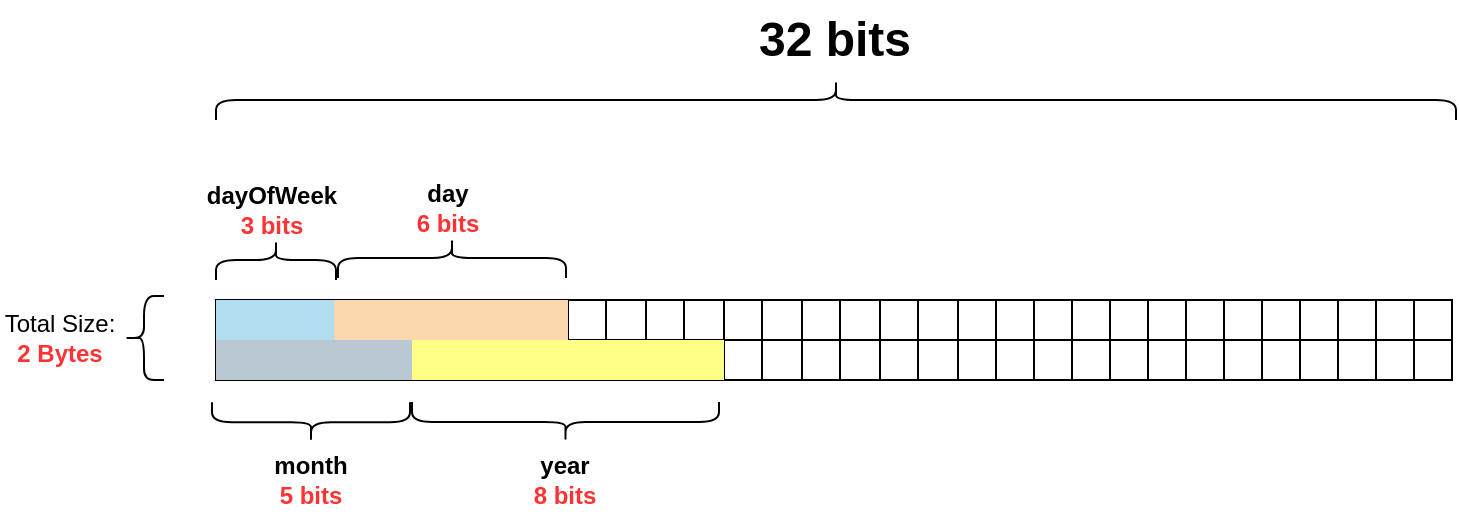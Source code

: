 <mxfile version="17.4.5" type="github"><diagram id="3uomoXqBH-K4rhFxKTGe" name="第 1 页"><mxGraphModel dx="1420" dy="762" grid="1" gridSize="10" guides="1" tooltips="1" connect="1" arrows="1" fold="1" page="1" pageScale="1" pageWidth="2336" pageHeight="1654" background="#ffffff" math="0" shadow="0"><root><mxCell id="0"/><mxCell id="1" parent="0"/><mxCell id="uhlEMfOdJGONnmKPizmF-1" value="" style="shape=table;startSize=0;container=1;collapsible=0;childLayout=tableLayout;" parent="1" vertex="1"><mxGeometry x="120" y="370" width="618" height="40" as="geometry"/></mxCell><mxCell id="uhlEMfOdJGONnmKPizmF-2" value="" style="shape=tableRow;horizontal=0;startSize=0;swimlaneHead=0;swimlaneBody=0;top=0;left=0;bottom=0;right=0;collapsible=0;dropTarget=0;fillColor=none;points=[[0,0.5],[1,0.5]];portConstraint=eastwest;" parent="uhlEMfOdJGONnmKPizmF-1" vertex="1"><mxGeometry width="618" height="20" as="geometry"/></mxCell><mxCell id="uhlEMfOdJGONnmKPizmF-3" value="" style="shape=partialRectangle;html=1;whiteSpace=wrap;connectable=0;overflow=hidden;fillColor=#b1ddf0;top=0;left=0;bottom=0;right=0;pointerEvents=1;strokeColor=#10739e;" parent="uhlEMfOdJGONnmKPizmF-2" vertex="1"><mxGeometry width="20" height="20" as="geometry"><mxRectangle width="20" height="20" as="alternateBounds"/></mxGeometry></mxCell><mxCell id="uhlEMfOdJGONnmKPizmF-4" value="" style="shape=partialRectangle;html=1;whiteSpace=wrap;connectable=0;overflow=hidden;fillColor=#b1ddf0;top=0;left=0;bottom=0;right=0;pointerEvents=1;strokeColor=#10739e;" parent="uhlEMfOdJGONnmKPizmF-2" vertex="1"><mxGeometry x="20" width="19" height="20" as="geometry"><mxRectangle width="19" height="20" as="alternateBounds"/></mxGeometry></mxCell><mxCell id="uhlEMfOdJGONnmKPizmF-5" value="" style="shape=partialRectangle;html=1;whiteSpace=wrap;connectable=0;overflow=hidden;fillColor=#b1ddf0;top=0;left=0;bottom=0;right=0;pointerEvents=1;strokeColor=#10739e;" parent="uhlEMfOdJGONnmKPizmF-2" vertex="1"><mxGeometry x="39" width="20" height="20" as="geometry"><mxRectangle width="20" height="20" as="alternateBounds"/></mxGeometry></mxCell><mxCell id="uhlEMfOdJGONnmKPizmF-6" value="" style="shape=partialRectangle;html=1;whiteSpace=wrap;connectable=0;overflow=hidden;fillColor=#fad7ac;top=0;left=0;bottom=0;right=0;pointerEvents=1;strokeColor=#b46504;" parent="uhlEMfOdJGONnmKPizmF-2" vertex="1"><mxGeometry x="59" width="19" height="20" as="geometry"><mxRectangle width="19" height="20" as="alternateBounds"/></mxGeometry></mxCell><mxCell id="uhlEMfOdJGONnmKPizmF-7" value="" style="shape=partialRectangle;html=1;whiteSpace=wrap;connectable=0;overflow=hidden;fillColor=#fad7ac;top=0;left=0;bottom=0;right=0;pointerEvents=1;strokeColor=#b46504;" parent="uhlEMfOdJGONnmKPizmF-2" vertex="1"><mxGeometry x="78" width="20" height="20" as="geometry"><mxRectangle width="20" height="20" as="alternateBounds"/></mxGeometry></mxCell><mxCell id="uhlEMfOdJGONnmKPizmF-8" value="" style="shape=partialRectangle;html=1;whiteSpace=wrap;connectable=0;overflow=hidden;fillColor=#fad7ac;top=0;left=0;bottom=0;right=0;pointerEvents=1;strokeColor=#b46504;" parent="uhlEMfOdJGONnmKPizmF-2" vertex="1"><mxGeometry x="98" width="19" height="20" as="geometry"><mxRectangle width="19" height="20" as="alternateBounds"/></mxGeometry></mxCell><mxCell id="uhlEMfOdJGONnmKPizmF-9" value="" style="shape=partialRectangle;html=1;whiteSpace=wrap;connectable=0;overflow=hidden;fillColor=#fad7ac;top=0;left=0;bottom=0;right=0;pointerEvents=1;strokeColor=#b46504;" parent="uhlEMfOdJGONnmKPizmF-2" vertex="1"><mxGeometry x="117" width="20" height="20" as="geometry"><mxRectangle width="20" height="20" as="alternateBounds"/></mxGeometry></mxCell><mxCell id="uhlEMfOdJGONnmKPizmF-10" value="" style="shape=partialRectangle;html=1;whiteSpace=wrap;connectable=0;overflow=hidden;fillColor=#fad7ac;top=0;left=0;bottom=0;right=0;pointerEvents=1;strokeColor=#b46504;" parent="uhlEMfOdJGONnmKPizmF-2" vertex="1"><mxGeometry x="137" width="19" height="20" as="geometry"><mxRectangle width="19" height="20" as="alternateBounds"/></mxGeometry></mxCell><mxCell id="uhlEMfOdJGONnmKPizmF-11" value="" style="shape=partialRectangle;html=1;whiteSpace=wrap;connectable=0;overflow=hidden;fillColor=#fad7ac;top=0;left=0;bottom=0;right=0;pointerEvents=1;strokeColor=#b46504;" parent="uhlEMfOdJGONnmKPizmF-2" vertex="1"><mxGeometry x="156" width="20" height="20" as="geometry"><mxRectangle width="20" height="20" as="alternateBounds"/></mxGeometry></mxCell><mxCell id="uhlEMfOdJGONnmKPizmF-12" value="" style="shape=partialRectangle;html=1;whiteSpace=wrap;connectable=0;overflow=hidden;fillColor=none;top=0;left=0;bottom=0;right=0;pointerEvents=1;" parent="uhlEMfOdJGONnmKPizmF-2" vertex="1"><mxGeometry x="176" width="19" height="20" as="geometry"><mxRectangle width="19" height="20" as="alternateBounds"/></mxGeometry></mxCell><mxCell id="uhlEMfOdJGONnmKPizmF-13" value="" style="shape=partialRectangle;html=1;whiteSpace=wrap;connectable=0;overflow=hidden;fillColor=none;top=0;left=0;bottom=0;right=0;pointerEvents=1;" parent="uhlEMfOdJGONnmKPizmF-2" vertex="1"><mxGeometry x="195" width="20" height="20" as="geometry"><mxRectangle width="20" height="20" as="alternateBounds"/></mxGeometry></mxCell><mxCell id="uhlEMfOdJGONnmKPizmF-14" value="" style="shape=partialRectangle;html=1;whiteSpace=wrap;connectable=0;overflow=hidden;fillColor=none;top=0;left=0;bottom=0;right=0;pointerEvents=1;" parent="uhlEMfOdJGONnmKPizmF-2" vertex="1"><mxGeometry x="215" width="19" height="20" as="geometry"><mxRectangle width="19" height="20" as="alternateBounds"/></mxGeometry></mxCell><mxCell id="uhlEMfOdJGONnmKPizmF-15" value="" style="shape=partialRectangle;html=1;whiteSpace=wrap;connectable=0;overflow=hidden;fillColor=none;top=0;left=0;bottom=0;right=0;pointerEvents=1;" parent="uhlEMfOdJGONnmKPizmF-2" vertex="1"><mxGeometry x="234" width="20" height="20" as="geometry"><mxRectangle width="20" height="20" as="alternateBounds"/></mxGeometry></mxCell><mxCell id="uhlEMfOdJGONnmKPizmF-16" value="" style="shape=partialRectangle;html=1;whiteSpace=wrap;connectable=0;overflow=hidden;fillColor=none;top=0;left=0;bottom=0;right=0;pointerEvents=1;" parent="uhlEMfOdJGONnmKPizmF-2" vertex="1"><mxGeometry x="254" width="19" height="20" as="geometry"><mxRectangle width="19" height="20" as="alternateBounds"/></mxGeometry></mxCell><mxCell id="uhlEMfOdJGONnmKPizmF-17" value="" style="shape=partialRectangle;html=1;whiteSpace=wrap;connectable=0;overflow=hidden;fillColor=none;top=0;left=0;bottom=0;right=0;pointerEvents=1;" parent="uhlEMfOdJGONnmKPizmF-2" vertex="1"><mxGeometry x="273" width="20" height="20" as="geometry"><mxRectangle width="20" height="20" as="alternateBounds"/></mxGeometry></mxCell><mxCell id="uhlEMfOdJGONnmKPizmF-18" value="" style="shape=partialRectangle;html=1;whiteSpace=wrap;connectable=0;overflow=hidden;fillColor=none;top=0;left=0;bottom=0;right=0;pointerEvents=1;" parent="uhlEMfOdJGONnmKPizmF-2" vertex="1"><mxGeometry x="293" width="19" height="20" as="geometry"><mxRectangle width="19" height="20" as="alternateBounds"/></mxGeometry></mxCell><mxCell id="uhlEMfOdJGONnmKPizmF-19" value="" style="shape=partialRectangle;html=1;whiteSpace=wrap;connectable=0;overflow=hidden;fillColor=none;top=0;left=0;bottom=0;right=0;pointerEvents=1;" parent="uhlEMfOdJGONnmKPizmF-2" vertex="1"><mxGeometry x="312" width="20" height="20" as="geometry"><mxRectangle width="20" height="20" as="alternateBounds"/></mxGeometry></mxCell><mxCell id="uhlEMfOdJGONnmKPizmF-20" value="" style="shape=partialRectangle;html=1;whiteSpace=wrap;connectable=0;overflow=hidden;fillColor=none;top=0;left=0;bottom=0;right=0;pointerEvents=1;" parent="uhlEMfOdJGONnmKPizmF-2" vertex="1"><mxGeometry x="332" width="19" height="20" as="geometry"><mxRectangle width="19" height="20" as="alternateBounds"/></mxGeometry></mxCell><mxCell id="uhlEMfOdJGONnmKPizmF-21" value="" style="shape=partialRectangle;html=1;whiteSpace=wrap;connectable=0;overflow=hidden;fillColor=none;top=0;left=0;bottom=0;right=0;pointerEvents=1;" parent="uhlEMfOdJGONnmKPizmF-2" vertex="1"><mxGeometry x="351" width="20" height="20" as="geometry"><mxRectangle width="20" height="20" as="alternateBounds"/></mxGeometry></mxCell><mxCell id="uhlEMfOdJGONnmKPizmF-65" style="shape=partialRectangle;html=1;whiteSpace=wrap;connectable=0;overflow=hidden;fillColor=none;top=0;left=0;bottom=0;right=0;pointerEvents=1;" parent="uhlEMfOdJGONnmKPizmF-2" vertex="1"><mxGeometry x="371" width="19" height="20" as="geometry"><mxRectangle width="19" height="20" as="alternateBounds"/></mxGeometry></mxCell><mxCell id="uhlEMfOdJGONnmKPizmF-66" style="shape=partialRectangle;html=1;whiteSpace=wrap;connectable=0;overflow=hidden;fillColor=none;top=0;left=0;bottom=0;right=0;pointerEvents=1;" parent="uhlEMfOdJGONnmKPizmF-2" vertex="1"><mxGeometry x="390" width="19" height="20" as="geometry"><mxRectangle width="19" height="20" as="alternateBounds"/></mxGeometry></mxCell><mxCell id="uhlEMfOdJGONnmKPizmF-67" style="shape=partialRectangle;html=1;whiteSpace=wrap;connectable=0;overflow=hidden;fillColor=none;top=0;left=0;bottom=0;right=0;pointerEvents=1;" parent="uhlEMfOdJGONnmKPizmF-2" vertex="1"><mxGeometry x="409" width="19" height="20" as="geometry"><mxRectangle width="19" height="20" as="alternateBounds"/></mxGeometry></mxCell><mxCell id="uhlEMfOdJGONnmKPizmF-68" style="shape=partialRectangle;html=1;whiteSpace=wrap;connectable=0;overflow=hidden;fillColor=none;top=0;left=0;bottom=0;right=0;pointerEvents=1;" parent="uhlEMfOdJGONnmKPizmF-2" vertex="1"><mxGeometry x="428" width="19" height="20" as="geometry"><mxRectangle width="19" height="20" as="alternateBounds"/></mxGeometry></mxCell><mxCell id="uhlEMfOdJGONnmKPizmF-69" style="shape=partialRectangle;html=1;whiteSpace=wrap;connectable=0;overflow=hidden;fillColor=none;top=0;left=0;bottom=0;right=0;pointerEvents=1;" parent="uhlEMfOdJGONnmKPizmF-2" vertex="1"><mxGeometry x="447" width="19" height="20" as="geometry"><mxRectangle width="19" height="20" as="alternateBounds"/></mxGeometry></mxCell><mxCell id="uhlEMfOdJGONnmKPizmF-70" style="shape=partialRectangle;html=1;whiteSpace=wrap;connectable=0;overflow=hidden;fillColor=none;top=0;left=0;bottom=0;right=0;pointerEvents=1;" parent="uhlEMfOdJGONnmKPizmF-2" vertex="1"><mxGeometry x="466" width="19" height="20" as="geometry"><mxRectangle width="19" height="20" as="alternateBounds"/></mxGeometry></mxCell><mxCell id="uhlEMfOdJGONnmKPizmF-71" style="shape=partialRectangle;html=1;whiteSpace=wrap;connectable=0;overflow=hidden;fillColor=none;top=0;left=0;bottom=0;right=0;pointerEvents=1;" parent="uhlEMfOdJGONnmKPizmF-2" vertex="1"><mxGeometry x="485" width="19" height="20" as="geometry"><mxRectangle width="19" height="20" as="alternateBounds"/></mxGeometry></mxCell><mxCell id="uhlEMfOdJGONnmKPizmF-72" style="shape=partialRectangle;html=1;whiteSpace=wrap;connectable=0;overflow=hidden;fillColor=none;top=0;left=0;bottom=0;right=0;pointerEvents=1;" parent="uhlEMfOdJGONnmKPizmF-2" vertex="1"><mxGeometry x="504" width="19" height="20" as="geometry"><mxRectangle width="19" height="20" as="alternateBounds"/></mxGeometry></mxCell><mxCell id="uhlEMfOdJGONnmKPizmF-73" style="shape=partialRectangle;html=1;whiteSpace=wrap;connectable=0;overflow=hidden;fillColor=none;top=0;left=0;bottom=0;right=0;pointerEvents=1;" parent="uhlEMfOdJGONnmKPizmF-2" vertex="1"><mxGeometry x="523" width="19" height="20" as="geometry"><mxRectangle width="19" height="20" as="alternateBounds"/></mxGeometry></mxCell><mxCell id="uhlEMfOdJGONnmKPizmF-74" style="shape=partialRectangle;html=1;whiteSpace=wrap;connectable=0;overflow=hidden;fillColor=none;top=0;left=0;bottom=0;right=0;pointerEvents=1;" parent="uhlEMfOdJGONnmKPizmF-2" vertex="1"><mxGeometry x="542" width="19" height="20" as="geometry"><mxRectangle width="19" height="20" as="alternateBounds"/></mxGeometry></mxCell><mxCell id="uhlEMfOdJGONnmKPizmF-75" style="shape=partialRectangle;html=1;whiteSpace=wrap;connectable=0;overflow=hidden;fillColor=none;top=0;left=0;bottom=0;right=0;pointerEvents=1;" parent="uhlEMfOdJGONnmKPizmF-2" vertex="1"><mxGeometry x="561" width="19" height="20" as="geometry"><mxRectangle width="19" height="20" as="alternateBounds"/></mxGeometry></mxCell><mxCell id="uhlEMfOdJGONnmKPizmF-76" style="shape=partialRectangle;html=1;whiteSpace=wrap;connectable=0;overflow=hidden;fillColor=none;top=0;left=0;bottom=0;right=0;pointerEvents=1;" parent="uhlEMfOdJGONnmKPizmF-2" vertex="1"><mxGeometry x="580" width="19" height="20" as="geometry"><mxRectangle width="19" height="20" as="alternateBounds"/></mxGeometry></mxCell><mxCell id="uhlEMfOdJGONnmKPizmF-22" value="" style="shape=partialRectangle;html=1;whiteSpace=wrap;connectable=0;overflow=hidden;fillColor=none;top=0;left=0;bottom=0;right=0;pointerEvents=1;" parent="uhlEMfOdJGONnmKPizmF-2" vertex="1"><mxGeometry x="599" width="19" height="20" as="geometry"><mxRectangle width="19" height="20" as="alternateBounds"/></mxGeometry></mxCell><mxCell id="uhlEMfOdJGONnmKPizmF-77" value="" style="shape=tableRow;horizontal=0;startSize=0;swimlaneHead=0;swimlaneBody=0;top=0;left=0;bottom=0;right=0;collapsible=0;dropTarget=0;fillColor=none;points=[[0,0.5],[1,0.5]];portConstraint=eastwest;" parent="uhlEMfOdJGONnmKPizmF-1" vertex="1"><mxGeometry y="20" width="618" height="20" as="geometry"/></mxCell><mxCell id="uhlEMfOdJGONnmKPizmF-78" value="" style="shape=partialRectangle;html=1;whiteSpace=wrap;connectable=0;overflow=hidden;fillColor=#bac8d3;top=0;left=0;bottom=0;right=0;pointerEvents=1;strokeColor=#23445d;" parent="uhlEMfOdJGONnmKPizmF-77" vertex="1"><mxGeometry width="20" height="20" as="geometry"><mxRectangle width="20" height="20" as="alternateBounds"/></mxGeometry></mxCell><mxCell id="uhlEMfOdJGONnmKPizmF-79" value="" style="shape=partialRectangle;html=1;whiteSpace=wrap;connectable=0;overflow=hidden;fillColor=#bac8d3;top=0;left=0;bottom=0;right=0;pointerEvents=1;strokeColor=#23445d;" parent="uhlEMfOdJGONnmKPizmF-77" vertex="1"><mxGeometry x="20" width="19" height="20" as="geometry"><mxRectangle width="19" height="20" as="alternateBounds"/></mxGeometry></mxCell><mxCell id="uhlEMfOdJGONnmKPizmF-80" value="" style="shape=partialRectangle;html=1;whiteSpace=wrap;connectable=0;overflow=hidden;fillColor=#bac8d3;top=0;left=0;bottom=0;right=0;pointerEvents=1;strokeColor=#23445d;" parent="uhlEMfOdJGONnmKPizmF-77" vertex="1"><mxGeometry x="39" width="20" height="20" as="geometry"><mxRectangle width="20" height="20" as="alternateBounds"/></mxGeometry></mxCell><mxCell id="uhlEMfOdJGONnmKPizmF-81" value="" style="shape=partialRectangle;html=1;whiteSpace=wrap;connectable=0;overflow=hidden;fillColor=#bac8d3;top=0;left=0;bottom=0;right=0;pointerEvents=1;strokeColor=#23445d;" parent="uhlEMfOdJGONnmKPizmF-77" vertex="1"><mxGeometry x="59" width="19" height="20" as="geometry"><mxRectangle width="19" height="20" as="alternateBounds"/></mxGeometry></mxCell><mxCell id="uhlEMfOdJGONnmKPizmF-82" value="" style="shape=partialRectangle;html=1;whiteSpace=wrap;connectable=0;overflow=hidden;fillColor=#bac8d3;top=0;left=0;bottom=0;right=0;pointerEvents=1;strokeColor=#23445d;" parent="uhlEMfOdJGONnmKPizmF-77" vertex="1"><mxGeometry x="78" width="20" height="20" as="geometry"><mxRectangle width="20" height="20" as="alternateBounds"/></mxGeometry></mxCell><mxCell id="uhlEMfOdJGONnmKPizmF-83" value="" style="shape=partialRectangle;html=1;whiteSpace=wrap;connectable=0;overflow=hidden;fillColor=#ffff88;top=0;left=0;bottom=0;right=0;pointerEvents=1;strokeColor=#36393d;" parent="uhlEMfOdJGONnmKPizmF-77" vertex="1"><mxGeometry x="98" width="19" height="20" as="geometry"><mxRectangle width="19" height="20" as="alternateBounds"/></mxGeometry></mxCell><mxCell id="uhlEMfOdJGONnmKPizmF-84" value="" style="shape=partialRectangle;html=1;whiteSpace=wrap;connectable=0;overflow=hidden;fillColor=#ffff88;top=0;left=0;bottom=0;right=0;pointerEvents=1;strokeColor=#36393d;" parent="uhlEMfOdJGONnmKPizmF-77" vertex="1"><mxGeometry x="117" width="20" height="20" as="geometry"><mxRectangle width="20" height="20" as="alternateBounds"/></mxGeometry></mxCell><mxCell id="uhlEMfOdJGONnmKPizmF-85" value="" style="shape=partialRectangle;html=1;whiteSpace=wrap;connectable=0;overflow=hidden;fillColor=#ffff88;top=0;left=0;bottom=0;right=0;pointerEvents=1;strokeColor=#36393d;" parent="uhlEMfOdJGONnmKPizmF-77" vertex="1"><mxGeometry x="137" width="19" height="20" as="geometry"><mxRectangle width="19" height="20" as="alternateBounds"/></mxGeometry></mxCell><mxCell id="uhlEMfOdJGONnmKPizmF-86" value="" style="shape=partialRectangle;html=1;whiteSpace=wrap;connectable=0;overflow=hidden;fillColor=#ffff88;top=0;left=0;bottom=0;right=0;pointerEvents=1;strokeColor=#36393d;" parent="uhlEMfOdJGONnmKPizmF-77" vertex="1"><mxGeometry x="156" width="20" height="20" as="geometry"><mxRectangle width="20" height="20" as="alternateBounds"/></mxGeometry></mxCell><mxCell id="uhlEMfOdJGONnmKPizmF-87" value="" style="shape=partialRectangle;html=1;whiteSpace=wrap;connectable=0;overflow=hidden;fillColor=#ffff88;top=0;left=0;bottom=0;right=0;pointerEvents=1;strokeColor=#36393d;" parent="uhlEMfOdJGONnmKPizmF-77" vertex="1"><mxGeometry x="176" width="19" height="20" as="geometry"><mxRectangle width="19" height="20" as="alternateBounds"/></mxGeometry></mxCell><mxCell id="uhlEMfOdJGONnmKPizmF-88" value="" style="shape=partialRectangle;html=1;whiteSpace=wrap;connectable=0;overflow=hidden;fillColor=#ffff88;top=0;left=0;bottom=0;right=0;pointerEvents=1;strokeColor=#36393d;" parent="uhlEMfOdJGONnmKPizmF-77" vertex="1"><mxGeometry x="195" width="20" height="20" as="geometry"><mxRectangle width="20" height="20" as="alternateBounds"/></mxGeometry></mxCell><mxCell id="uhlEMfOdJGONnmKPizmF-89" value="" style="shape=partialRectangle;html=1;whiteSpace=wrap;connectable=0;overflow=hidden;fillColor=#ffff88;top=0;left=0;bottom=0;right=0;pointerEvents=1;strokeColor=#36393d;" parent="uhlEMfOdJGONnmKPizmF-77" vertex="1"><mxGeometry x="215" width="19" height="20" as="geometry"><mxRectangle width="19" height="20" as="alternateBounds"/></mxGeometry></mxCell><mxCell id="uhlEMfOdJGONnmKPizmF-90" value="" style="shape=partialRectangle;html=1;whiteSpace=wrap;connectable=0;overflow=hidden;fillColor=#ffff88;top=0;left=0;bottom=0;right=0;pointerEvents=1;strokeColor=#36393d;" parent="uhlEMfOdJGONnmKPizmF-77" vertex="1"><mxGeometry x="234" width="20" height="20" as="geometry"><mxRectangle width="20" height="20" as="alternateBounds"/></mxGeometry></mxCell><mxCell id="uhlEMfOdJGONnmKPizmF-91" value="" style="shape=partialRectangle;html=1;whiteSpace=wrap;connectable=0;overflow=hidden;fillColor=none;top=0;left=0;bottom=0;right=0;pointerEvents=1;" parent="uhlEMfOdJGONnmKPizmF-77" vertex="1"><mxGeometry x="254" width="19" height="20" as="geometry"><mxRectangle width="19" height="20" as="alternateBounds"/></mxGeometry></mxCell><mxCell id="uhlEMfOdJGONnmKPizmF-92" value="" style="shape=partialRectangle;html=1;whiteSpace=wrap;connectable=0;overflow=hidden;fillColor=none;top=0;left=0;bottom=0;right=0;pointerEvents=1;" parent="uhlEMfOdJGONnmKPizmF-77" vertex="1"><mxGeometry x="273" width="20" height="20" as="geometry"><mxRectangle width="20" height="20" as="alternateBounds"/></mxGeometry></mxCell><mxCell id="uhlEMfOdJGONnmKPizmF-93" value="" style="shape=partialRectangle;html=1;whiteSpace=wrap;connectable=0;overflow=hidden;fillColor=none;top=0;left=0;bottom=0;right=0;pointerEvents=1;" parent="uhlEMfOdJGONnmKPizmF-77" vertex="1"><mxGeometry x="293" width="19" height="20" as="geometry"><mxRectangle width="19" height="20" as="alternateBounds"/></mxGeometry></mxCell><mxCell id="uhlEMfOdJGONnmKPizmF-94" value="" style="shape=partialRectangle;html=1;whiteSpace=wrap;connectable=0;overflow=hidden;fillColor=none;top=0;left=0;bottom=0;right=0;pointerEvents=1;" parent="uhlEMfOdJGONnmKPizmF-77" vertex="1"><mxGeometry x="312" width="20" height="20" as="geometry"><mxRectangle width="20" height="20" as="alternateBounds"/></mxGeometry></mxCell><mxCell id="uhlEMfOdJGONnmKPizmF-95" value="" style="shape=partialRectangle;html=1;whiteSpace=wrap;connectable=0;overflow=hidden;fillColor=none;top=0;left=0;bottom=0;right=0;pointerEvents=1;" parent="uhlEMfOdJGONnmKPizmF-77" vertex="1"><mxGeometry x="332" width="19" height="20" as="geometry"><mxRectangle width="19" height="20" as="alternateBounds"/></mxGeometry></mxCell><mxCell id="uhlEMfOdJGONnmKPizmF-96" value="" style="shape=partialRectangle;html=1;whiteSpace=wrap;connectable=0;overflow=hidden;fillColor=none;top=0;left=0;bottom=0;right=0;pointerEvents=1;" parent="uhlEMfOdJGONnmKPizmF-77" vertex="1"><mxGeometry x="351" width="20" height="20" as="geometry"><mxRectangle width="20" height="20" as="alternateBounds"/></mxGeometry></mxCell><mxCell id="uhlEMfOdJGONnmKPizmF-97" style="shape=partialRectangle;html=1;whiteSpace=wrap;connectable=0;overflow=hidden;fillColor=none;top=0;left=0;bottom=0;right=0;pointerEvents=1;" parent="uhlEMfOdJGONnmKPizmF-77" vertex="1"><mxGeometry x="371" width="19" height="20" as="geometry"><mxRectangle width="19" height="20" as="alternateBounds"/></mxGeometry></mxCell><mxCell id="uhlEMfOdJGONnmKPizmF-98" style="shape=partialRectangle;html=1;whiteSpace=wrap;connectable=0;overflow=hidden;fillColor=none;top=0;left=0;bottom=0;right=0;pointerEvents=1;" parent="uhlEMfOdJGONnmKPizmF-77" vertex="1"><mxGeometry x="390" width="19" height="20" as="geometry"><mxRectangle width="19" height="20" as="alternateBounds"/></mxGeometry></mxCell><mxCell id="uhlEMfOdJGONnmKPizmF-99" style="shape=partialRectangle;html=1;whiteSpace=wrap;connectable=0;overflow=hidden;fillColor=none;top=0;left=0;bottom=0;right=0;pointerEvents=1;" parent="uhlEMfOdJGONnmKPizmF-77" vertex="1"><mxGeometry x="409" width="19" height="20" as="geometry"><mxRectangle width="19" height="20" as="alternateBounds"/></mxGeometry></mxCell><mxCell id="uhlEMfOdJGONnmKPizmF-100" style="shape=partialRectangle;html=1;whiteSpace=wrap;connectable=0;overflow=hidden;fillColor=none;top=0;left=0;bottom=0;right=0;pointerEvents=1;" parent="uhlEMfOdJGONnmKPizmF-77" vertex="1"><mxGeometry x="428" width="19" height="20" as="geometry"><mxRectangle width="19" height="20" as="alternateBounds"/></mxGeometry></mxCell><mxCell id="uhlEMfOdJGONnmKPizmF-101" style="shape=partialRectangle;html=1;whiteSpace=wrap;connectable=0;overflow=hidden;fillColor=none;top=0;left=0;bottom=0;right=0;pointerEvents=1;" parent="uhlEMfOdJGONnmKPizmF-77" vertex="1"><mxGeometry x="447" width="19" height="20" as="geometry"><mxRectangle width="19" height="20" as="alternateBounds"/></mxGeometry></mxCell><mxCell id="uhlEMfOdJGONnmKPizmF-102" style="shape=partialRectangle;html=1;whiteSpace=wrap;connectable=0;overflow=hidden;fillColor=none;top=0;left=0;bottom=0;right=0;pointerEvents=1;" parent="uhlEMfOdJGONnmKPizmF-77" vertex="1"><mxGeometry x="466" width="19" height="20" as="geometry"><mxRectangle width="19" height="20" as="alternateBounds"/></mxGeometry></mxCell><mxCell id="uhlEMfOdJGONnmKPizmF-103" style="shape=partialRectangle;html=1;whiteSpace=wrap;connectable=0;overflow=hidden;fillColor=none;top=0;left=0;bottom=0;right=0;pointerEvents=1;" parent="uhlEMfOdJGONnmKPizmF-77" vertex="1"><mxGeometry x="485" width="19" height="20" as="geometry"><mxRectangle width="19" height="20" as="alternateBounds"/></mxGeometry></mxCell><mxCell id="uhlEMfOdJGONnmKPizmF-104" style="shape=partialRectangle;html=1;whiteSpace=wrap;connectable=0;overflow=hidden;fillColor=none;top=0;left=0;bottom=0;right=0;pointerEvents=1;" parent="uhlEMfOdJGONnmKPizmF-77" vertex="1"><mxGeometry x="504" width="19" height="20" as="geometry"><mxRectangle width="19" height="20" as="alternateBounds"/></mxGeometry></mxCell><mxCell id="uhlEMfOdJGONnmKPizmF-105" style="shape=partialRectangle;html=1;whiteSpace=wrap;connectable=0;overflow=hidden;fillColor=none;top=0;left=0;bottom=0;right=0;pointerEvents=1;" parent="uhlEMfOdJGONnmKPizmF-77" vertex="1"><mxGeometry x="523" width="19" height="20" as="geometry"><mxRectangle width="19" height="20" as="alternateBounds"/></mxGeometry></mxCell><mxCell id="uhlEMfOdJGONnmKPizmF-106" style="shape=partialRectangle;html=1;whiteSpace=wrap;connectable=0;overflow=hidden;fillColor=none;top=0;left=0;bottom=0;right=0;pointerEvents=1;" parent="uhlEMfOdJGONnmKPizmF-77" vertex="1"><mxGeometry x="542" width="19" height="20" as="geometry"><mxRectangle width="19" height="20" as="alternateBounds"/></mxGeometry></mxCell><mxCell id="uhlEMfOdJGONnmKPizmF-107" style="shape=partialRectangle;html=1;whiteSpace=wrap;connectable=0;overflow=hidden;fillColor=none;top=0;left=0;bottom=0;right=0;pointerEvents=1;" parent="uhlEMfOdJGONnmKPizmF-77" vertex="1"><mxGeometry x="561" width="19" height="20" as="geometry"><mxRectangle width="19" height="20" as="alternateBounds"/></mxGeometry></mxCell><mxCell id="uhlEMfOdJGONnmKPizmF-108" style="shape=partialRectangle;html=1;whiteSpace=wrap;connectable=0;overflow=hidden;fillColor=none;top=0;left=0;bottom=0;right=0;pointerEvents=1;" parent="uhlEMfOdJGONnmKPizmF-77" vertex="1"><mxGeometry x="580" width="19" height="20" as="geometry"><mxRectangle width="19" height="20" as="alternateBounds"/></mxGeometry></mxCell><mxCell id="uhlEMfOdJGONnmKPizmF-109" value="" style="shape=partialRectangle;html=1;whiteSpace=wrap;connectable=0;overflow=hidden;fillColor=none;top=0;left=0;bottom=0;right=0;pointerEvents=1;" parent="uhlEMfOdJGONnmKPizmF-77" vertex="1"><mxGeometry x="599" width="19" height="20" as="geometry"><mxRectangle width="19" height="20" as="alternateBounds"/></mxGeometry></mxCell><mxCell id="uhlEMfOdJGONnmKPizmF-117" value="" style="group" parent="1" vertex="1" connectable="0"><mxGeometry x="120" y="220" width="620" height="60" as="geometry"/></mxCell><mxCell id="uhlEMfOdJGONnmKPizmF-111" value="" style="shape=curlyBracket;whiteSpace=wrap;html=1;rounded=1;flipH=1;rotation=-90;" parent="uhlEMfOdJGONnmKPizmF-117" vertex="1"><mxGeometry x="300" y="-260" width="20" height="620" as="geometry"/></mxCell><mxCell id="uhlEMfOdJGONnmKPizmF-114" value="32 bits" style="text;strokeColor=none;fillColor=none;html=1;fontSize=24;fontStyle=1;verticalAlign=middle;align=center;" parent="uhlEMfOdJGONnmKPizmF-117" vertex="1"><mxGeometry x="259" width="100" height="40" as="geometry"/></mxCell><mxCell id="uhlEMfOdJGONnmKPizmF-123" value="" style="group" parent="1" vertex="1" connectable="0"><mxGeometry x="111" y="310" width="74" height="50" as="geometry"/></mxCell><mxCell id="uhlEMfOdJGONnmKPizmF-121" value="&lt;b&gt;dayOfWeek&lt;br&gt;&lt;font color=&quot;#ff3333&quot;&gt;3 bits&lt;/font&gt;&lt;/b&gt;" style="text;html=1;strokeColor=none;fillColor=none;align=center;verticalAlign=middle;whiteSpace=wrap;rounded=0;fontSize=12;" parent="uhlEMfOdJGONnmKPizmF-123" vertex="1"><mxGeometry width="74" height="30" as="geometry"/></mxCell><mxCell id="uhlEMfOdJGONnmKPizmF-119" value="" style="shape=curlyBracket;whiteSpace=wrap;html=1;rounded=1;flipH=1;rotation=-90;" parent="uhlEMfOdJGONnmKPizmF-123" vertex="1"><mxGeometry x="29" y="10" width="20" height="60" as="geometry"/></mxCell><mxCell id="uhlEMfOdJGONnmKPizmF-126" value="" style="group" parent="1" vertex="1" connectable="0"><mxGeometry x="172" y="309" width="128" height="97" as="geometry"/></mxCell><mxCell id="uhlEMfOdJGONnmKPizmF-127" value="&lt;b&gt;day&lt;br&gt;&lt;font color=&quot;#ff3333&quot;&gt;6 bits&lt;/font&gt;&lt;/b&gt;" style="text;html=1;strokeColor=none;fillColor=none;align=center;verticalAlign=middle;whiteSpace=wrap;rounded=0;fontSize=12;" parent="uhlEMfOdJGONnmKPizmF-126" vertex="1"><mxGeometry width="128" height="30" as="geometry"/></mxCell><mxCell id="uhlEMfOdJGONnmKPizmF-128" value="" style="shape=curlyBracket;whiteSpace=wrap;html=1;rounded=1;flipH=1;rotation=-90;" parent="uhlEMfOdJGONnmKPizmF-126" vertex="1"><mxGeometry x="56" y="-17" width="20" height="114" as="geometry"/></mxCell><mxCell id="uhlEMfOdJGONnmKPizmF-141" value="" style="group" parent="1" vertex="1" connectable="0"><mxGeometry x="118" y="421.13" width="99" height="57.5" as="geometry"/></mxCell><mxCell id="uhlEMfOdJGONnmKPizmF-136" value="" style="shape=curlyBracket;whiteSpace=wrap;html=1;rounded=1;flipH=1;rotation=90;container=0;" parent="uhlEMfOdJGONnmKPizmF-141" vertex="1"><mxGeometry x="39.5" y="-39.5" width="20" height="99" as="geometry"/></mxCell><mxCell id="uhlEMfOdJGONnmKPizmF-137" value="&lt;b&gt;month&lt;/b&gt;&lt;br&gt;&lt;b&gt;&lt;font color=&quot;#ff3333&quot;&gt;5 bits&lt;/font&gt;&lt;/b&gt;" style="text;html=1;strokeColor=none;fillColor=none;align=center;verticalAlign=middle;whiteSpace=wrap;rounded=0;fontSize=12;" parent="uhlEMfOdJGONnmKPizmF-141" vertex="1"><mxGeometry x="10" y="19.5" width="79" height="38" as="geometry"/></mxCell><mxCell id="uhlEMfOdJGONnmKPizmF-146" value="" style="group" parent="1" vertex="1" connectable="0"><mxGeometry x="218" y="421" width="153.5" height="57.63" as="geometry"/></mxCell><mxCell id="uhlEMfOdJGONnmKPizmF-143" value="" style="shape=curlyBracket;whiteSpace=wrap;html=1;rounded=1;flipH=1;rotation=90;container=0;" parent="uhlEMfOdJGONnmKPizmF-146" vertex="1"><mxGeometry x="66.75" y="-66.75" width="20" height="153.5" as="geometry"/></mxCell><mxCell id="uhlEMfOdJGONnmKPizmF-144" value="&lt;b&gt;year&lt;/b&gt;&lt;br&gt;&lt;b&gt;&lt;font color=&quot;#ff3333&quot;&gt;8 bits&lt;/font&gt;&lt;/b&gt;" style="text;html=1;strokeColor=none;fillColor=none;align=center;verticalAlign=middle;whiteSpace=wrap;rounded=0;fontSize=12;" parent="uhlEMfOdJGONnmKPizmF-146" vertex="1"><mxGeometry x="37.25" y="19.63" width="79" height="38" as="geometry"/></mxCell><mxCell id="uhlEMfOdJGONnmKPizmF-150" value="" style="shape=curlyBracket;whiteSpace=wrap;html=1;rounded=1;fontSize=12;" parent="1" vertex="1"><mxGeometry x="74" y="368" width="20" height="42" as="geometry"/></mxCell><mxCell id="uhlEMfOdJGONnmKPizmF-151" value="Total Size:&lt;br&gt;&lt;b&gt;&lt;font color=&quot;#ff3333&quot;&gt;2 Bytes&lt;/font&gt;&lt;/b&gt;" style="text;html=1;strokeColor=none;fillColor=none;align=center;verticalAlign=middle;whiteSpace=wrap;rounded=0;fontSize=12;" parent="1" vertex="1"><mxGeometry x="12" y="374" width="60" height="30" as="geometry"/></mxCell></root></mxGraphModel></diagram></mxfile>